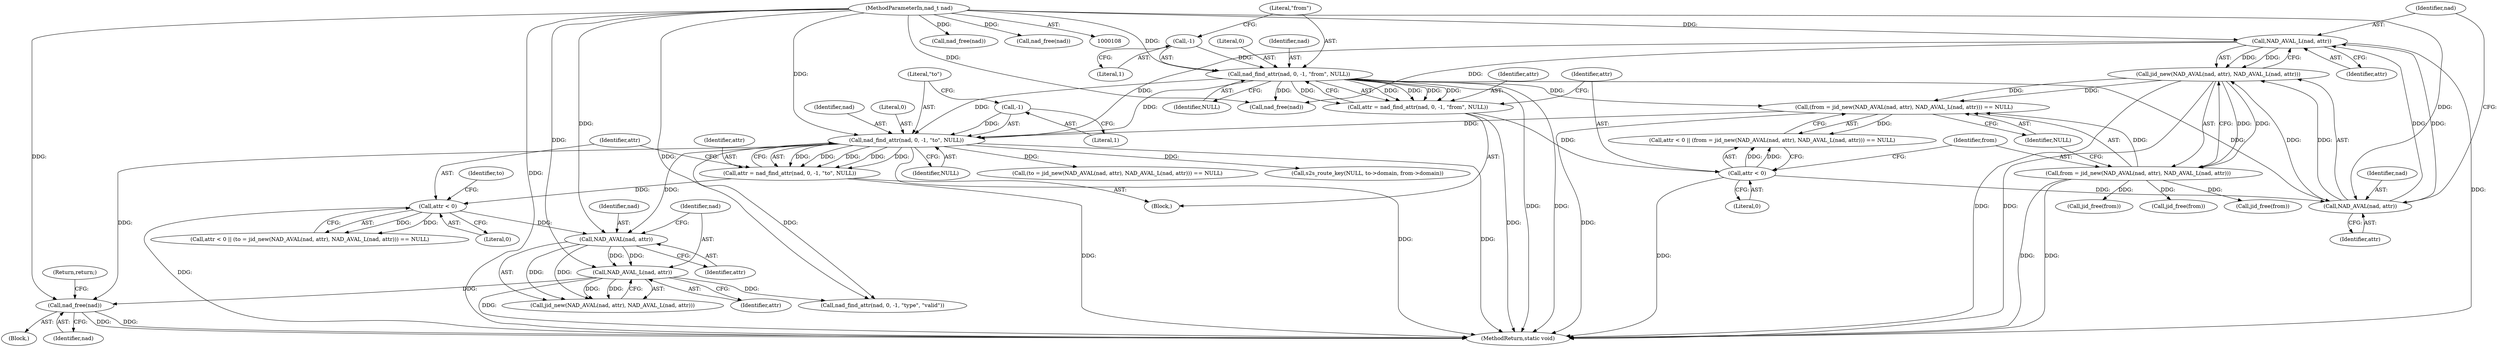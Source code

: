 digraph "0_jabberd2_aabcffae560d5fd00cd1d2ffce5d760353cf0a4d@API" {
"1000180" [label="(Call,nad_free(nad))"];
"1000151" [label="(Call,nad_find_attr(nad, 0, -1, \"to\", NULL))"];
"1000138" [label="(Call,NAD_AVAL_L(nad, attr))"];
"1000135" [label="(Call,NAD_AVAL(nad, attr))"];
"1000119" [label="(Call,nad_find_attr(nad, 0, -1, \"from\", NULL))"];
"1000110" [label="(MethodParameterIn,nad_t nad)"];
"1000122" [label="(Call,-1)"];
"1000128" [label="(Call,attr < 0)"];
"1000117" [label="(Call,attr = nad_find_attr(nad, 0, -1, \"from\", NULL))"];
"1000154" [label="(Call,-1)"];
"1000131" [label="(Call,(from = jid_new(NAD_AVAL(nad, attr), NAD_AVAL_L(nad, attr))) == NULL)"];
"1000132" [label="(Call,from = jid_new(NAD_AVAL(nad, attr), NAD_AVAL_L(nad, attr)))"];
"1000134" [label="(Call,jid_new(NAD_AVAL(nad, attr), NAD_AVAL_L(nad, attr)))"];
"1000170" [label="(Call,NAD_AVAL_L(nad, attr))"];
"1000167" [label="(Call,NAD_AVAL(nad, attr))"];
"1000160" [label="(Call,attr < 0)"];
"1000149" [label="(Call,attr = nad_find_attr(nad, 0, -1, \"to\", NULL))"];
"1000129" [label="(Identifier,attr)"];
"1000161" [label="(Identifier,attr)"];
"1000125" [label="(Identifier,NULL)"];
"1000178" [label="(Call,jid_free(from))"];
"1000157" [label="(Identifier,NULL)"];
"1000171" [label="(Identifier,nad)"];
"1000131" [label="(Call,(from = jid_new(NAD_AVAL(nad, attr), NAD_AVAL_L(nad, attr))) == NULL)"];
"1000136" [label="(Identifier,nad)"];
"1000163" [label="(Call,(to = jid_new(NAD_AVAL(nad, attr), NAD_AVAL_L(nad, attr))) == NULL)"];
"1000160" [label="(Call,attr < 0)"];
"1000150" [label="(Identifier,attr)"];
"1000275" [label="(Call,nad_free(nad))"];
"1000169" [label="(Identifier,attr)"];
"1000152" [label="(Identifier,nad)"];
"1000128" [label="(Call,attr < 0)"];
"1000336" [label="(Call,jid_free(from))"];
"1000170" [label="(Call,NAD_AVAL_L(nad, attr))"];
"1000182" [label="(Return,return;)"];
"1000119" [label="(Call,nad_find_attr(nad, 0, -1, \"from\", NULL))"];
"1000134" [label="(Call,jid_new(NAD_AVAL(nad, attr), NAD_AVAL_L(nad, attr)))"];
"1000156" [label="(Literal,\"to\")"];
"1000133" [label="(Identifier,from)"];
"1000180" [label="(Call,nad_free(nad))"];
"1000166" [label="(Call,jid_new(NAD_AVAL(nad, attr), NAD_AVAL_L(nad, attr)))"];
"1000153" [label="(Literal,0)"];
"1000123" [label="(Literal,1)"];
"1000174" [label="(Block,)"];
"1000165" [label="(Identifier,to)"];
"1000340" [label="(Call,nad_free(nad))"];
"1000141" [label="(Identifier,NULL)"];
"1000135" [label="(Call,NAD_AVAL(nad, attr))"];
"1000117" [label="(Call,attr = nad_find_attr(nad, 0, -1, \"from\", NULL))"];
"1000121" [label="(Literal,0)"];
"1000110" [label="(MethodParameterIn,nad_t nad)"];
"1000172" [label="(Identifier,attr)"];
"1000167" [label="(Call,NAD_AVAL(nad, attr))"];
"1000137" [label="(Identifier,attr)"];
"1000111" [label="(Block,)"];
"1000155" [label="(Literal,1)"];
"1000271" [label="(Call,jid_free(from))"];
"1000159" [label="(Call,attr < 0 || (to = jid_new(NAD_AVAL(nad, attr), NAD_AVAL_L(nad, attr))) == NULL)"];
"1000181" [label="(Identifier,nad)"];
"1000162" [label="(Literal,0)"];
"1000120" [label="(Identifier,nad)"];
"1000124" [label="(Literal,\"from\")"];
"1000140" [label="(Identifier,attr)"];
"1000168" [label="(Identifier,nad)"];
"1000185" [label="(Call,s2s_route_key(NULL, to->domain, from->domain))"];
"1000154" [label="(Call,-1)"];
"1000138" [label="(Call,NAD_AVAL_L(nad, attr))"];
"1000146" [label="(Call,nad_free(nad))"];
"1000122" [label="(Call,-1)"];
"1000149" [label="(Call,attr = nad_find_attr(nad, 0, -1, \"to\", NULL))"];
"1000342" [label="(MethodReturn,static void)"];
"1000199" [label="(Call,nad_find_attr(nad, 0, -1, \"type\", \"valid\"))"];
"1000151" [label="(Call,nad_find_attr(nad, 0, -1, \"to\", NULL))"];
"1000139" [label="(Identifier,nad)"];
"1000127" [label="(Call,attr < 0 || (from = jid_new(NAD_AVAL(nad, attr), NAD_AVAL_L(nad, attr))) == NULL)"];
"1000130" [label="(Literal,0)"];
"1000132" [label="(Call,from = jid_new(NAD_AVAL(nad, attr), NAD_AVAL_L(nad, attr)))"];
"1000118" [label="(Identifier,attr)"];
"1000180" -> "1000174"  [label="AST: "];
"1000180" -> "1000181"  [label="CFG: "];
"1000181" -> "1000180"  [label="AST: "];
"1000182" -> "1000180"  [label="CFG: "];
"1000180" -> "1000342"  [label="DDG: "];
"1000180" -> "1000342"  [label="DDG: "];
"1000151" -> "1000180"  [label="DDG: "];
"1000170" -> "1000180"  [label="DDG: "];
"1000110" -> "1000180"  [label="DDG: "];
"1000151" -> "1000149"  [label="AST: "];
"1000151" -> "1000157"  [label="CFG: "];
"1000152" -> "1000151"  [label="AST: "];
"1000153" -> "1000151"  [label="AST: "];
"1000154" -> "1000151"  [label="AST: "];
"1000156" -> "1000151"  [label="AST: "];
"1000157" -> "1000151"  [label="AST: "];
"1000149" -> "1000151"  [label="CFG: "];
"1000151" -> "1000342"  [label="DDG: "];
"1000151" -> "1000342"  [label="DDG: "];
"1000151" -> "1000149"  [label="DDG: "];
"1000151" -> "1000149"  [label="DDG: "];
"1000151" -> "1000149"  [label="DDG: "];
"1000151" -> "1000149"  [label="DDG: "];
"1000151" -> "1000149"  [label="DDG: "];
"1000138" -> "1000151"  [label="DDG: "];
"1000119" -> "1000151"  [label="DDG: "];
"1000119" -> "1000151"  [label="DDG: "];
"1000110" -> "1000151"  [label="DDG: "];
"1000154" -> "1000151"  [label="DDG: "];
"1000131" -> "1000151"  [label="DDG: "];
"1000151" -> "1000167"  [label="DDG: "];
"1000151" -> "1000163"  [label="DDG: "];
"1000151" -> "1000185"  [label="DDG: "];
"1000151" -> "1000199"  [label="DDG: "];
"1000138" -> "1000134"  [label="AST: "];
"1000138" -> "1000140"  [label="CFG: "];
"1000139" -> "1000138"  [label="AST: "];
"1000140" -> "1000138"  [label="AST: "];
"1000134" -> "1000138"  [label="CFG: "];
"1000138" -> "1000342"  [label="DDG: "];
"1000138" -> "1000134"  [label="DDG: "];
"1000138" -> "1000134"  [label="DDG: "];
"1000135" -> "1000138"  [label="DDG: "];
"1000135" -> "1000138"  [label="DDG: "];
"1000110" -> "1000138"  [label="DDG: "];
"1000138" -> "1000146"  [label="DDG: "];
"1000135" -> "1000134"  [label="AST: "];
"1000135" -> "1000137"  [label="CFG: "];
"1000136" -> "1000135"  [label="AST: "];
"1000137" -> "1000135"  [label="AST: "];
"1000139" -> "1000135"  [label="CFG: "];
"1000135" -> "1000134"  [label="DDG: "];
"1000135" -> "1000134"  [label="DDG: "];
"1000119" -> "1000135"  [label="DDG: "];
"1000110" -> "1000135"  [label="DDG: "];
"1000128" -> "1000135"  [label="DDG: "];
"1000119" -> "1000117"  [label="AST: "];
"1000119" -> "1000125"  [label="CFG: "];
"1000120" -> "1000119"  [label="AST: "];
"1000121" -> "1000119"  [label="AST: "];
"1000122" -> "1000119"  [label="AST: "];
"1000124" -> "1000119"  [label="AST: "];
"1000125" -> "1000119"  [label="AST: "];
"1000117" -> "1000119"  [label="CFG: "];
"1000119" -> "1000342"  [label="DDG: "];
"1000119" -> "1000342"  [label="DDG: "];
"1000119" -> "1000117"  [label="DDG: "];
"1000119" -> "1000117"  [label="DDG: "];
"1000119" -> "1000117"  [label="DDG: "];
"1000119" -> "1000117"  [label="DDG: "];
"1000119" -> "1000117"  [label="DDG: "];
"1000110" -> "1000119"  [label="DDG: "];
"1000122" -> "1000119"  [label="DDG: "];
"1000119" -> "1000131"  [label="DDG: "];
"1000119" -> "1000146"  [label="DDG: "];
"1000110" -> "1000108"  [label="AST: "];
"1000110" -> "1000342"  [label="DDG: "];
"1000110" -> "1000146"  [label="DDG: "];
"1000110" -> "1000167"  [label="DDG: "];
"1000110" -> "1000170"  [label="DDG: "];
"1000110" -> "1000199"  [label="DDG: "];
"1000110" -> "1000275"  [label="DDG: "];
"1000110" -> "1000340"  [label="DDG: "];
"1000122" -> "1000123"  [label="CFG: "];
"1000123" -> "1000122"  [label="AST: "];
"1000124" -> "1000122"  [label="CFG: "];
"1000128" -> "1000127"  [label="AST: "];
"1000128" -> "1000130"  [label="CFG: "];
"1000129" -> "1000128"  [label="AST: "];
"1000130" -> "1000128"  [label="AST: "];
"1000133" -> "1000128"  [label="CFG: "];
"1000127" -> "1000128"  [label="CFG: "];
"1000128" -> "1000342"  [label="DDG: "];
"1000128" -> "1000127"  [label="DDG: "];
"1000128" -> "1000127"  [label="DDG: "];
"1000117" -> "1000128"  [label="DDG: "];
"1000117" -> "1000111"  [label="AST: "];
"1000118" -> "1000117"  [label="AST: "];
"1000129" -> "1000117"  [label="CFG: "];
"1000117" -> "1000342"  [label="DDG: "];
"1000154" -> "1000155"  [label="CFG: "];
"1000155" -> "1000154"  [label="AST: "];
"1000156" -> "1000154"  [label="CFG: "];
"1000131" -> "1000127"  [label="AST: "];
"1000131" -> "1000141"  [label="CFG: "];
"1000132" -> "1000131"  [label="AST: "];
"1000141" -> "1000131"  [label="AST: "];
"1000127" -> "1000131"  [label="CFG: "];
"1000131" -> "1000342"  [label="DDG: "];
"1000131" -> "1000127"  [label="DDG: "];
"1000132" -> "1000131"  [label="DDG: "];
"1000134" -> "1000131"  [label="DDG: "];
"1000134" -> "1000131"  [label="DDG: "];
"1000132" -> "1000134"  [label="CFG: "];
"1000133" -> "1000132"  [label="AST: "];
"1000134" -> "1000132"  [label="AST: "];
"1000141" -> "1000132"  [label="CFG: "];
"1000132" -> "1000342"  [label="DDG: "];
"1000132" -> "1000342"  [label="DDG: "];
"1000134" -> "1000132"  [label="DDG: "];
"1000134" -> "1000132"  [label="DDG: "];
"1000132" -> "1000178"  [label="DDG: "];
"1000132" -> "1000271"  [label="DDG: "];
"1000132" -> "1000336"  [label="DDG: "];
"1000134" -> "1000342"  [label="DDG: "];
"1000134" -> "1000342"  [label="DDG: "];
"1000170" -> "1000166"  [label="AST: "];
"1000170" -> "1000172"  [label="CFG: "];
"1000171" -> "1000170"  [label="AST: "];
"1000172" -> "1000170"  [label="AST: "];
"1000166" -> "1000170"  [label="CFG: "];
"1000170" -> "1000342"  [label="DDG: "];
"1000170" -> "1000166"  [label="DDG: "];
"1000170" -> "1000166"  [label="DDG: "];
"1000167" -> "1000170"  [label="DDG: "];
"1000167" -> "1000170"  [label="DDG: "];
"1000170" -> "1000199"  [label="DDG: "];
"1000167" -> "1000166"  [label="AST: "];
"1000167" -> "1000169"  [label="CFG: "];
"1000168" -> "1000167"  [label="AST: "];
"1000169" -> "1000167"  [label="AST: "];
"1000171" -> "1000167"  [label="CFG: "];
"1000167" -> "1000166"  [label="DDG: "];
"1000167" -> "1000166"  [label="DDG: "];
"1000160" -> "1000167"  [label="DDG: "];
"1000160" -> "1000159"  [label="AST: "];
"1000160" -> "1000162"  [label="CFG: "];
"1000161" -> "1000160"  [label="AST: "];
"1000162" -> "1000160"  [label="AST: "];
"1000165" -> "1000160"  [label="CFG: "];
"1000159" -> "1000160"  [label="CFG: "];
"1000160" -> "1000342"  [label="DDG: "];
"1000160" -> "1000159"  [label="DDG: "];
"1000160" -> "1000159"  [label="DDG: "];
"1000149" -> "1000160"  [label="DDG: "];
"1000149" -> "1000111"  [label="AST: "];
"1000150" -> "1000149"  [label="AST: "];
"1000161" -> "1000149"  [label="CFG: "];
"1000149" -> "1000342"  [label="DDG: "];
}
